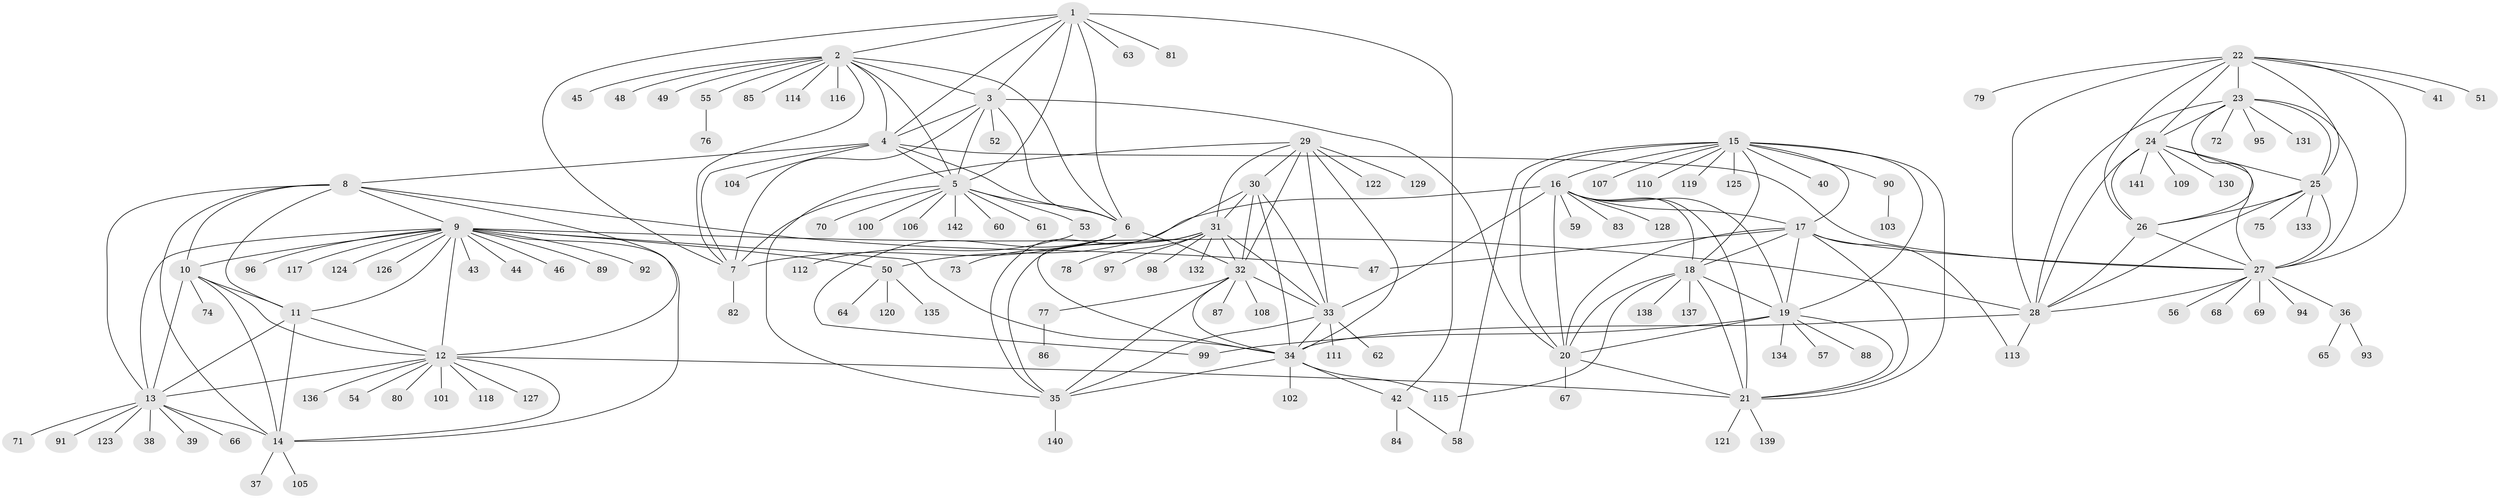 // coarse degree distribution, {1: 0.7413793103448276, 10: 0.034482758620689655, 4: 0.034482758620689655, 9: 0.017241379310344827, 2: 0.034482758620689655, 5: 0.05172413793103448, 6: 0.017241379310344827, 12: 0.017241379310344827, 11: 0.017241379310344827, 8: 0.034482758620689655}
// Generated by graph-tools (version 1.1) at 2025/37/03/04/25 23:37:37]
// undirected, 142 vertices, 229 edges
graph export_dot {
  node [color=gray90,style=filled];
  1;
  2;
  3;
  4;
  5;
  6;
  7;
  8;
  9;
  10;
  11;
  12;
  13;
  14;
  15;
  16;
  17;
  18;
  19;
  20;
  21;
  22;
  23;
  24;
  25;
  26;
  27;
  28;
  29;
  30;
  31;
  32;
  33;
  34;
  35;
  36;
  37;
  38;
  39;
  40;
  41;
  42;
  43;
  44;
  45;
  46;
  47;
  48;
  49;
  50;
  51;
  52;
  53;
  54;
  55;
  56;
  57;
  58;
  59;
  60;
  61;
  62;
  63;
  64;
  65;
  66;
  67;
  68;
  69;
  70;
  71;
  72;
  73;
  74;
  75;
  76;
  77;
  78;
  79;
  80;
  81;
  82;
  83;
  84;
  85;
  86;
  87;
  88;
  89;
  90;
  91;
  92;
  93;
  94;
  95;
  96;
  97;
  98;
  99;
  100;
  101;
  102;
  103;
  104;
  105;
  106;
  107;
  108;
  109;
  110;
  111;
  112;
  113;
  114;
  115;
  116;
  117;
  118;
  119;
  120;
  121;
  122;
  123;
  124;
  125;
  126;
  127;
  128;
  129;
  130;
  131;
  132;
  133;
  134;
  135;
  136;
  137;
  138;
  139;
  140;
  141;
  142;
  1 -- 2;
  1 -- 3;
  1 -- 4;
  1 -- 5;
  1 -- 6;
  1 -- 7;
  1 -- 42;
  1 -- 63;
  1 -- 81;
  2 -- 3;
  2 -- 4;
  2 -- 5;
  2 -- 6;
  2 -- 7;
  2 -- 45;
  2 -- 48;
  2 -- 49;
  2 -- 55;
  2 -- 85;
  2 -- 114;
  2 -- 116;
  3 -- 4;
  3 -- 5;
  3 -- 6;
  3 -- 7;
  3 -- 20;
  3 -- 52;
  4 -- 5;
  4 -- 6;
  4 -- 7;
  4 -- 8;
  4 -- 27;
  4 -- 104;
  5 -- 6;
  5 -- 7;
  5 -- 53;
  5 -- 60;
  5 -- 61;
  5 -- 70;
  5 -- 100;
  5 -- 106;
  5 -- 142;
  6 -- 7;
  6 -- 32;
  6 -- 73;
  6 -- 99;
  7 -- 82;
  8 -- 9;
  8 -- 10;
  8 -- 11;
  8 -- 12;
  8 -- 13;
  8 -- 14;
  8 -- 47;
  9 -- 10;
  9 -- 11;
  9 -- 12;
  9 -- 13;
  9 -- 14;
  9 -- 28;
  9 -- 34;
  9 -- 43;
  9 -- 44;
  9 -- 46;
  9 -- 50;
  9 -- 89;
  9 -- 92;
  9 -- 96;
  9 -- 117;
  9 -- 124;
  9 -- 126;
  10 -- 11;
  10 -- 12;
  10 -- 13;
  10 -- 14;
  10 -- 74;
  11 -- 12;
  11 -- 13;
  11 -- 14;
  12 -- 13;
  12 -- 14;
  12 -- 21;
  12 -- 54;
  12 -- 80;
  12 -- 101;
  12 -- 118;
  12 -- 127;
  12 -- 136;
  13 -- 14;
  13 -- 38;
  13 -- 39;
  13 -- 66;
  13 -- 71;
  13 -- 91;
  13 -- 123;
  14 -- 37;
  14 -- 105;
  15 -- 16;
  15 -- 17;
  15 -- 18;
  15 -- 19;
  15 -- 20;
  15 -- 21;
  15 -- 40;
  15 -- 58;
  15 -- 90;
  15 -- 107;
  15 -- 110;
  15 -- 119;
  15 -- 125;
  16 -- 17;
  16 -- 18;
  16 -- 19;
  16 -- 20;
  16 -- 21;
  16 -- 33;
  16 -- 50;
  16 -- 59;
  16 -- 83;
  16 -- 128;
  17 -- 18;
  17 -- 19;
  17 -- 20;
  17 -- 21;
  17 -- 27;
  17 -- 47;
  17 -- 113;
  18 -- 19;
  18 -- 20;
  18 -- 21;
  18 -- 115;
  18 -- 137;
  18 -- 138;
  19 -- 20;
  19 -- 21;
  19 -- 57;
  19 -- 88;
  19 -- 99;
  19 -- 134;
  20 -- 21;
  20 -- 67;
  21 -- 121;
  21 -- 139;
  22 -- 23;
  22 -- 24;
  22 -- 25;
  22 -- 26;
  22 -- 27;
  22 -- 28;
  22 -- 41;
  22 -- 51;
  22 -- 79;
  23 -- 24;
  23 -- 25;
  23 -- 26;
  23 -- 27;
  23 -- 28;
  23 -- 72;
  23 -- 95;
  23 -- 131;
  24 -- 25;
  24 -- 26;
  24 -- 27;
  24 -- 28;
  24 -- 109;
  24 -- 130;
  24 -- 141;
  25 -- 26;
  25 -- 27;
  25 -- 28;
  25 -- 75;
  25 -- 133;
  26 -- 27;
  26 -- 28;
  27 -- 28;
  27 -- 36;
  27 -- 56;
  27 -- 68;
  27 -- 69;
  27 -- 94;
  28 -- 34;
  28 -- 113;
  29 -- 30;
  29 -- 31;
  29 -- 32;
  29 -- 33;
  29 -- 34;
  29 -- 35;
  29 -- 122;
  29 -- 129;
  30 -- 31;
  30 -- 32;
  30 -- 33;
  30 -- 34;
  30 -- 35;
  31 -- 32;
  31 -- 33;
  31 -- 34;
  31 -- 35;
  31 -- 78;
  31 -- 97;
  31 -- 98;
  31 -- 132;
  32 -- 33;
  32 -- 34;
  32 -- 35;
  32 -- 77;
  32 -- 87;
  32 -- 108;
  33 -- 34;
  33 -- 35;
  33 -- 62;
  33 -- 111;
  34 -- 35;
  34 -- 42;
  34 -- 102;
  34 -- 115;
  35 -- 140;
  36 -- 65;
  36 -- 93;
  42 -- 58;
  42 -- 84;
  50 -- 64;
  50 -- 120;
  50 -- 135;
  53 -- 112;
  55 -- 76;
  77 -- 86;
  90 -- 103;
}
